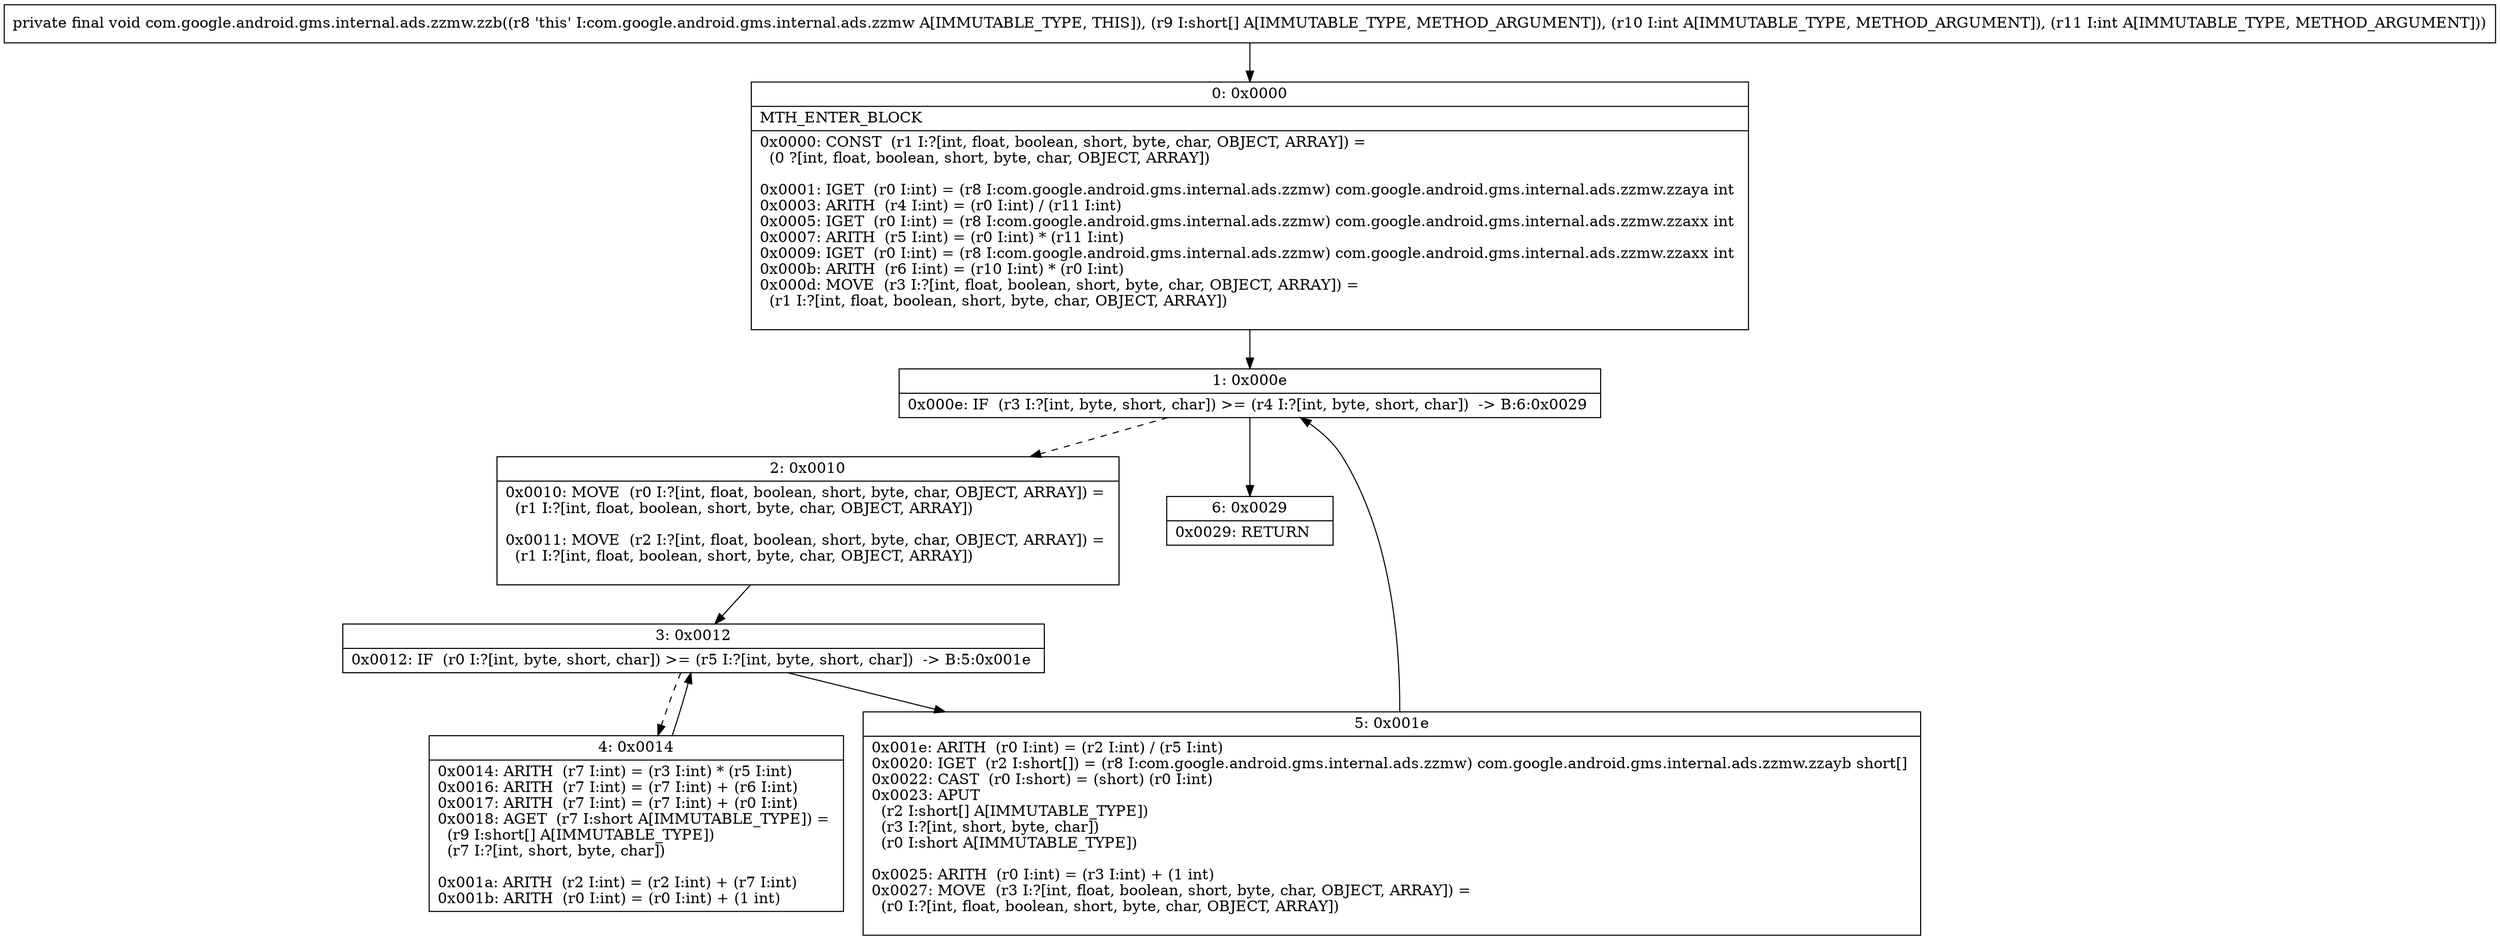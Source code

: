 digraph "CFG forcom.google.android.gms.internal.ads.zzmw.zzb([SII)V" {
Node_0 [shape=record,label="{0\:\ 0x0000|MTH_ENTER_BLOCK\l|0x0000: CONST  (r1 I:?[int, float, boolean, short, byte, char, OBJECT, ARRAY]) = \l  (0 ?[int, float, boolean, short, byte, char, OBJECT, ARRAY])\l \l0x0001: IGET  (r0 I:int) = (r8 I:com.google.android.gms.internal.ads.zzmw) com.google.android.gms.internal.ads.zzmw.zzaya int \l0x0003: ARITH  (r4 I:int) = (r0 I:int) \/ (r11 I:int) \l0x0005: IGET  (r0 I:int) = (r8 I:com.google.android.gms.internal.ads.zzmw) com.google.android.gms.internal.ads.zzmw.zzaxx int \l0x0007: ARITH  (r5 I:int) = (r0 I:int) * (r11 I:int) \l0x0009: IGET  (r0 I:int) = (r8 I:com.google.android.gms.internal.ads.zzmw) com.google.android.gms.internal.ads.zzmw.zzaxx int \l0x000b: ARITH  (r6 I:int) = (r10 I:int) * (r0 I:int) \l0x000d: MOVE  (r3 I:?[int, float, boolean, short, byte, char, OBJECT, ARRAY]) = \l  (r1 I:?[int, float, boolean, short, byte, char, OBJECT, ARRAY])\l \l}"];
Node_1 [shape=record,label="{1\:\ 0x000e|0x000e: IF  (r3 I:?[int, byte, short, char]) \>= (r4 I:?[int, byte, short, char])  \-\> B:6:0x0029 \l}"];
Node_2 [shape=record,label="{2\:\ 0x0010|0x0010: MOVE  (r0 I:?[int, float, boolean, short, byte, char, OBJECT, ARRAY]) = \l  (r1 I:?[int, float, boolean, short, byte, char, OBJECT, ARRAY])\l \l0x0011: MOVE  (r2 I:?[int, float, boolean, short, byte, char, OBJECT, ARRAY]) = \l  (r1 I:?[int, float, boolean, short, byte, char, OBJECT, ARRAY])\l \l}"];
Node_3 [shape=record,label="{3\:\ 0x0012|0x0012: IF  (r0 I:?[int, byte, short, char]) \>= (r5 I:?[int, byte, short, char])  \-\> B:5:0x001e \l}"];
Node_4 [shape=record,label="{4\:\ 0x0014|0x0014: ARITH  (r7 I:int) = (r3 I:int) * (r5 I:int) \l0x0016: ARITH  (r7 I:int) = (r7 I:int) + (r6 I:int) \l0x0017: ARITH  (r7 I:int) = (r7 I:int) + (r0 I:int) \l0x0018: AGET  (r7 I:short A[IMMUTABLE_TYPE]) = \l  (r9 I:short[] A[IMMUTABLE_TYPE])\l  (r7 I:?[int, short, byte, char])\l \l0x001a: ARITH  (r2 I:int) = (r2 I:int) + (r7 I:int) \l0x001b: ARITH  (r0 I:int) = (r0 I:int) + (1 int) \l}"];
Node_5 [shape=record,label="{5\:\ 0x001e|0x001e: ARITH  (r0 I:int) = (r2 I:int) \/ (r5 I:int) \l0x0020: IGET  (r2 I:short[]) = (r8 I:com.google.android.gms.internal.ads.zzmw) com.google.android.gms.internal.ads.zzmw.zzayb short[] \l0x0022: CAST  (r0 I:short) = (short) (r0 I:int) \l0x0023: APUT  \l  (r2 I:short[] A[IMMUTABLE_TYPE])\l  (r3 I:?[int, short, byte, char])\l  (r0 I:short A[IMMUTABLE_TYPE])\l \l0x0025: ARITH  (r0 I:int) = (r3 I:int) + (1 int) \l0x0027: MOVE  (r3 I:?[int, float, boolean, short, byte, char, OBJECT, ARRAY]) = \l  (r0 I:?[int, float, boolean, short, byte, char, OBJECT, ARRAY])\l \l}"];
Node_6 [shape=record,label="{6\:\ 0x0029|0x0029: RETURN   \l}"];
MethodNode[shape=record,label="{private final void com.google.android.gms.internal.ads.zzmw.zzb((r8 'this' I:com.google.android.gms.internal.ads.zzmw A[IMMUTABLE_TYPE, THIS]), (r9 I:short[] A[IMMUTABLE_TYPE, METHOD_ARGUMENT]), (r10 I:int A[IMMUTABLE_TYPE, METHOD_ARGUMENT]), (r11 I:int A[IMMUTABLE_TYPE, METHOD_ARGUMENT])) }"];
MethodNode -> Node_0;
Node_0 -> Node_1;
Node_1 -> Node_2[style=dashed];
Node_1 -> Node_6;
Node_2 -> Node_3;
Node_3 -> Node_4[style=dashed];
Node_3 -> Node_5;
Node_4 -> Node_3;
Node_5 -> Node_1;
}

